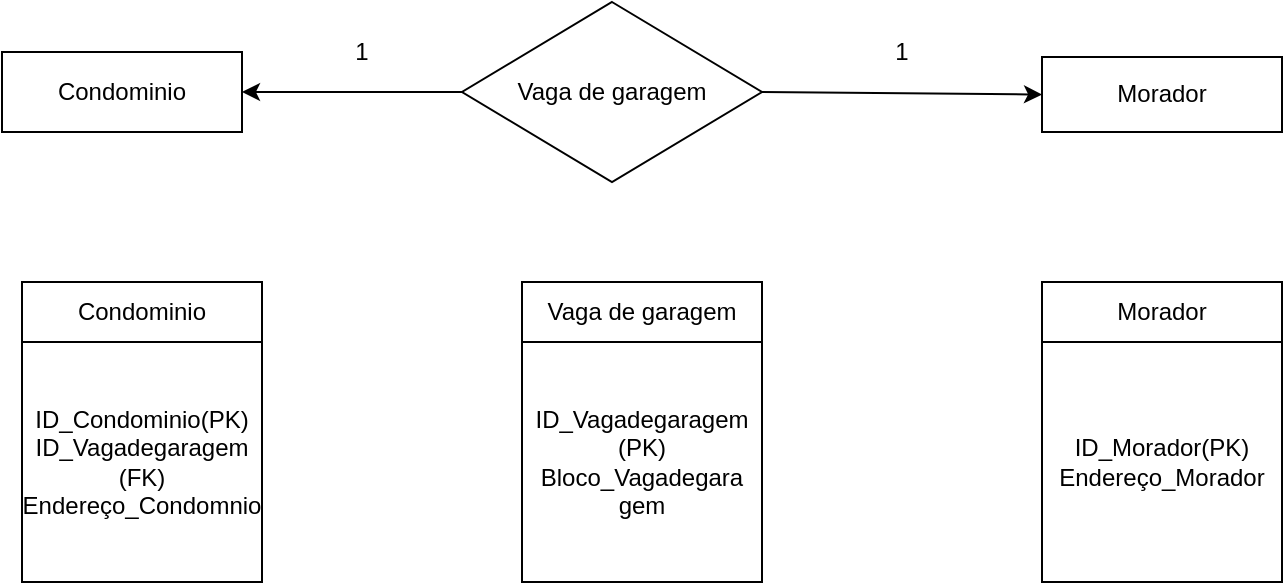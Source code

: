 <mxfile version="20.8.20" type="github">
  <diagram name="Página-1" id="RCo_QdBF7vtueg-SSZrH">
    <mxGraphModel dx="1194" dy="584" grid="1" gridSize="10" guides="1" tooltips="1" connect="1" arrows="1" fold="1" page="1" pageScale="1" pageWidth="827" pageHeight="1169" math="0" shadow="0">
      <root>
        <mxCell id="0" />
        <mxCell id="1" parent="0" />
        <mxCell id="1DPLQ5j4LygSINMNtftr-1" value="Condominio" style="rounded=0;whiteSpace=wrap;html=1;" vertex="1" parent="1">
          <mxGeometry x="60" y="95" width="120" height="40" as="geometry" />
        </mxCell>
        <mxCell id="1DPLQ5j4LygSINMNtftr-2" value="Vaga de garagem" style="rhombus;whiteSpace=wrap;html=1;" vertex="1" parent="1">
          <mxGeometry x="290" y="70" width="150" height="90" as="geometry" />
        </mxCell>
        <mxCell id="1DPLQ5j4LygSINMNtftr-3" value="Morador" style="rounded=0;whiteSpace=wrap;html=1;" vertex="1" parent="1">
          <mxGeometry x="580" y="97.5" width="120" height="37.5" as="geometry" />
        </mxCell>
        <mxCell id="1DPLQ5j4LygSINMNtftr-4" value="" style="endArrow=classic;html=1;rounded=0;exitX=0;exitY=0.5;exitDx=0;exitDy=0;entryX=1;entryY=0.5;entryDx=0;entryDy=0;" edge="1" parent="1" source="1DPLQ5j4LygSINMNtftr-2" target="1DPLQ5j4LygSINMNtftr-1">
          <mxGeometry width="50" height="50" relative="1" as="geometry">
            <mxPoint x="180" y="170" as="sourcePoint" />
            <mxPoint x="190" y="110" as="targetPoint" />
          </mxGeometry>
        </mxCell>
        <mxCell id="1DPLQ5j4LygSINMNtftr-5" value="" style="endArrow=classic;html=1;rounded=0;exitX=1;exitY=0.5;exitDx=0;exitDy=0;entryX=0;entryY=0.5;entryDx=0;entryDy=0;" edge="1" parent="1" source="1DPLQ5j4LygSINMNtftr-2" target="1DPLQ5j4LygSINMNtftr-3">
          <mxGeometry width="50" height="50" relative="1" as="geometry">
            <mxPoint x="470" y="140" as="sourcePoint" />
            <mxPoint x="520" y="90" as="targetPoint" />
          </mxGeometry>
        </mxCell>
        <mxCell id="1DPLQ5j4LygSINMNtftr-6" value="Condominio" style="rounded=0;whiteSpace=wrap;html=1;" vertex="1" parent="1">
          <mxGeometry x="70" y="210" width="120" height="30" as="geometry" />
        </mxCell>
        <mxCell id="1DPLQ5j4LygSINMNtftr-7" value="ID_Condominio(PK)&lt;br&gt;ID_Vagadegaragem&lt;br&gt;(FK)&lt;br&gt;Endereço_Condomnio" style="whiteSpace=wrap;html=1;aspect=fixed;" vertex="1" parent="1">
          <mxGeometry x="70" y="240" width="120" height="120" as="geometry" />
        </mxCell>
        <mxCell id="1DPLQ5j4LygSINMNtftr-8" value="Vaga de garagem" style="rounded=0;whiteSpace=wrap;html=1;" vertex="1" parent="1">
          <mxGeometry x="320" y="210" width="120" height="30" as="geometry" />
        </mxCell>
        <mxCell id="1DPLQ5j4LygSINMNtftr-9" value="ID_Vagadegaragem&lt;br&gt;(PK)&lt;br&gt;Bloco_Vagadegara&lt;br&gt;gem&lt;br&gt;" style="whiteSpace=wrap;html=1;aspect=fixed;" vertex="1" parent="1">
          <mxGeometry x="320" y="240" width="120" height="120" as="geometry" />
        </mxCell>
        <mxCell id="1DPLQ5j4LygSINMNtftr-10" value="Morador" style="rounded=0;whiteSpace=wrap;html=1;" vertex="1" parent="1">
          <mxGeometry x="580" y="210" width="120" height="30" as="geometry" />
        </mxCell>
        <mxCell id="1DPLQ5j4LygSINMNtftr-11" value="ID_Morador(PK)&lt;br&gt;Endereço_Morador" style="whiteSpace=wrap;html=1;aspect=fixed;" vertex="1" parent="1">
          <mxGeometry x="580" y="240" width="120" height="120" as="geometry" />
        </mxCell>
        <mxCell id="1DPLQ5j4LygSINMNtftr-12" value="1" style="text;html=1;strokeColor=none;fillColor=none;align=center;verticalAlign=middle;whiteSpace=wrap;rounded=0;" vertex="1" parent="1">
          <mxGeometry x="210" y="80" width="60" height="30" as="geometry" />
        </mxCell>
        <mxCell id="1DPLQ5j4LygSINMNtftr-13" value="1" style="text;html=1;strokeColor=none;fillColor=none;align=center;verticalAlign=middle;whiteSpace=wrap;rounded=0;" vertex="1" parent="1">
          <mxGeometry x="480" y="80" width="60" height="30" as="geometry" />
        </mxCell>
      </root>
    </mxGraphModel>
  </diagram>
</mxfile>
